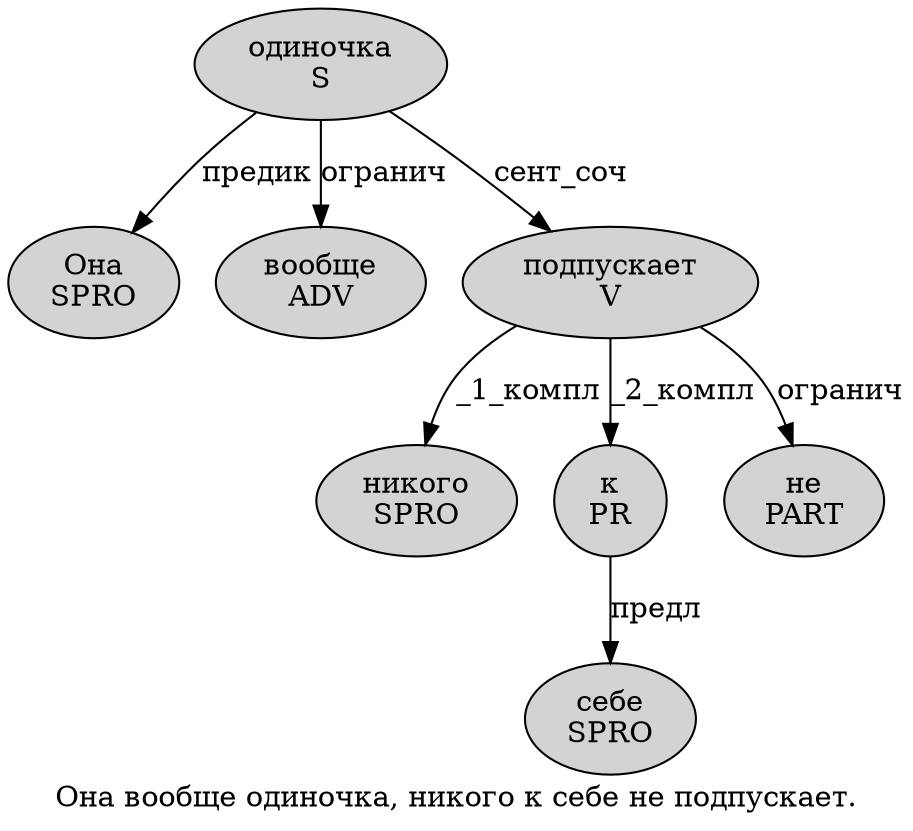 digraph SENTENCE_1504 {
	graph [label="Она вообще одиночка, никого к себе не подпускает."]
	node [style=filled]
		0 [label="Она
SPRO" color="" fillcolor=lightgray penwidth=1 shape=ellipse]
		1 [label="вообще
ADV" color="" fillcolor=lightgray penwidth=1 shape=ellipse]
		2 [label="одиночка
S" color="" fillcolor=lightgray penwidth=1 shape=ellipse]
		4 [label="никого
SPRO" color="" fillcolor=lightgray penwidth=1 shape=ellipse]
		5 [label="к
PR" color="" fillcolor=lightgray penwidth=1 shape=ellipse]
		6 [label="себе
SPRO" color="" fillcolor=lightgray penwidth=1 shape=ellipse]
		7 [label="не
PART" color="" fillcolor=lightgray penwidth=1 shape=ellipse]
		8 [label="подпускает
V" color="" fillcolor=lightgray penwidth=1 shape=ellipse]
			2 -> 0 [label="предик"]
			2 -> 1 [label="огранич"]
			2 -> 8 [label="сент_соч"]
			5 -> 6 [label="предл"]
			8 -> 4 [label="_1_компл"]
			8 -> 5 [label="_2_компл"]
			8 -> 7 [label="огранич"]
}
